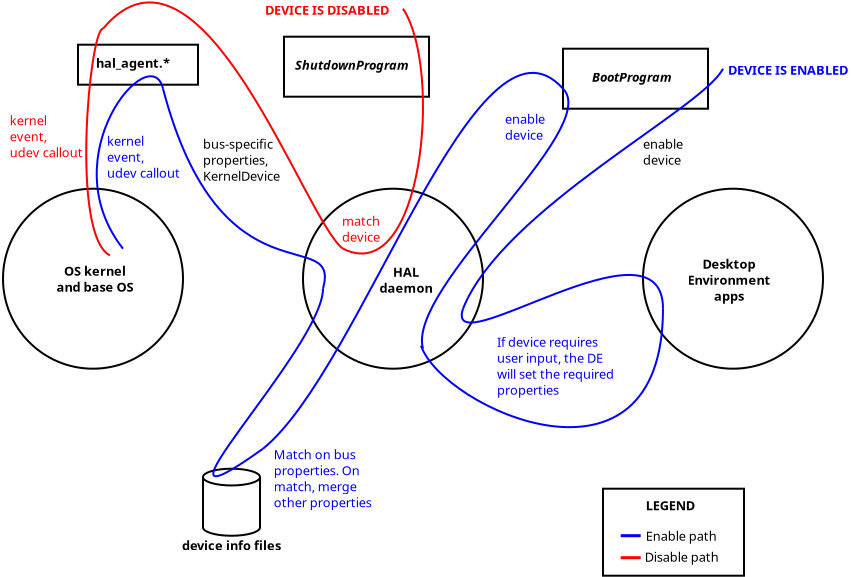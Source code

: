 <?xml version="1.0" encoding="UTF-8"?>
<dia:diagram xmlns:dia="http://www.lysator.liu.se/~alla/dia/"><dia:layer name="Background" visible="true"><dia:object type="Geometric - Perfect Circle" version="0" id="O0"><dia:attribute name="obj_pos"><dia:point val="16,9"/></dia:attribute><dia:attribute name="obj_bb"><dia:rectangle val="15.95,8.95;25.05,18.05"/></dia:attribute><dia:attribute name="elem_corner"><dia:point val="16,9"/></dia:attribute><dia:attribute name="elem_width"><dia:real val="9"/></dia:attribute><dia:attribute name="elem_height"><dia:real val="9"/></dia:attribute><dia:attribute name="show_background"><dia:boolean val="true"/></dia:attribute><dia:attribute name="flip_horizontal"><dia:boolean val="false"/></dia:attribute><dia:attribute name="flip_vertical"><dia:boolean val="false"/></dia:attribute><dia:attribute name="padding"><dia:real val="0.354"/></dia:attribute></dia:object><dia:object type="Standard - Box" version="0" id="O1"><dia:attribute name="obj_pos"><dia:point val="4.75,1.8"/></dia:attribute><dia:attribute name="obj_bb"><dia:rectangle val="4.7,1.75;10.8,3.85"/></dia:attribute><dia:attribute name="elem_corner"><dia:point val="4.75,1.8"/></dia:attribute><dia:attribute name="elem_width"><dia:real val="6"/></dia:attribute><dia:attribute name="elem_height"><dia:real val="2"/></dia:attribute><dia:attribute name="show_background"><dia:boolean val="true"/></dia:attribute></dia:object><dia:object type="Geometric - Perfect Circle" version="0" id="O2"><dia:attribute name="obj_pos"><dia:point val="33,9"/></dia:attribute><dia:attribute name="obj_bb"><dia:rectangle val="32.95,8.95;42.05,18.05"/></dia:attribute><dia:attribute name="elem_corner"><dia:point val="33,9"/></dia:attribute><dia:attribute name="elem_width"><dia:real val="9"/></dia:attribute><dia:attribute name="elem_height"><dia:real val="9"/></dia:attribute><dia:attribute name="show_background"><dia:boolean val="true"/></dia:attribute><dia:attribute name="flip_horizontal"><dia:boolean val="false"/></dia:attribute><dia:attribute name="flip_vertical"><dia:boolean val="false"/></dia:attribute><dia:attribute name="padding"><dia:real val="0.354"/></dia:attribute></dia:object><dia:object type="Standard - Text" version="0" id="O3"><dia:attribute name="obj_pos"><dia:point val="5.65,2.95"/></dia:attribute><dia:attribute name="obj_bb"><dia:rectangle val="5.65,2.3;9.65,3.3"/></dia:attribute><dia:attribute name="text"><dia:composite type="text"><dia:attribute name="string"><dia:string>#hal_agent.*#</dia:string></dia:attribute><dia:attribute name="font"><dia:font family="sans" style="80" name="Courier"/></dia:attribute><dia:attribute name="height"><dia:real val="0.8"/></dia:attribute><dia:attribute name="pos"><dia:point val="5.65,2.95"/></dia:attribute><dia:attribute name="color"><dia:color val="#000000"/></dia:attribute><dia:attribute name="alignment"><dia:enum val="0"/></dia:attribute></dia:composite></dia:attribute></dia:object><dia:object type="Standard - Text" version="0" id="O4"><dia:attribute name="obj_pos"><dia:point val="21.15,13.4"/></dia:attribute><dia:attribute name="obj_bb"><dia:rectangle val="19.7,12.75;22.6,14.55"/></dia:attribute><dia:attribute name="text"><dia:composite type="text"><dia:attribute name="string"><dia:string>#HAL
daemon#</dia:string></dia:attribute><dia:attribute name="font"><dia:font family="sans" style="80" name="Courier"/></dia:attribute><dia:attribute name="height"><dia:real val="0.8"/></dia:attribute><dia:attribute name="pos"><dia:point val="21.15,13.4"/></dia:attribute><dia:attribute name="color"><dia:color val="#000000"/></dia:attribute><dia:attribute name="alignment"><dia:enum val="1"/></dia:attribute></dia:composite></dia:attribute></dia:object><dia:object type="Standard - Text" version="0" id="O5"><dia:attribute name="obj_pos"><dia:point val="37.3,13"/></dia:attribute><dia:attribute name="obj_bb"><dia:rectangle val="35.075,12.35;39.525,14.95"/></dia:attribute><dia:attribute name="text"><dia:composite type="text"><dia:attribute name="string"><dia:string>#Desktop
Environment
apps#</dia:string></dia:attribute><dia:attribute name="font"><dia:font family="sans" style="80" name="Courier"/></dia:attribute><dia:attribute name="height"><dia:real val="0.8"/></dia:attribute><dia:attribute name="pos"><dia:point val="37.3,13"/></dia:attribute><dia:attribute name="color"><dia:color val="#000000"/></dia:attribute><dia:attribute name="alignment"><dia:enum val="1"/></dia:attribute></dia:composite></dia:attribute></dia:object><dia:object type="Standard - Box" version="0" id="O6"><dia:attribute name="obj_pos"><dia:point val="29,2"/></dia:attribute><dia:attribute name="obj_bb"><dia:rectangle val="28.95,1.95;36.3,5.05"/></dia:attribute><dia:attribute name="elem_corner"><dia:point val="29,2"/></dia:attribute><dia:attribute name="elem_width"><dia:real val="7.25"/></dia:attribute><dia:attribute name="elem_height"><dia:real val="3"/></dia:attribute><dia:attribute name="show_background"><dia:boolean val="true"/></dia:attribute></dia:object><dia:object type="Standard - Text" version="0" id="O7"><dia:attribute name="obj_pos"><dia:point val="30.45,3.65"/></dia:attribute><dia:attribute name="obj_bb"><dia:rectangle val="30.45,3;34.85,4"/></dia:attribute><dia:attribute name="text"><dia:composite type="text"><dia:attribute name="string"><dia:string>#BootProgram#</dia:string></dia:attribute><dia:attribute name="font"><dia:font family="sans" style="88" name="Courier"/></dia:attribute><dia:attribute name="height"><dia:real val="0.8"/></dia:attribute><dia:attribute name="pos"><dia:point val="30.45,3.65"/></dia:attribute><dia:attribute name="color"><dia:color val="#000000"/></dia:attribute><dia:attribute name="alignment"><dia:enum val="0"/></dia:attribute></dia:composite></dia:attribute></dia:object><dia:object type="Standard - Box" version="0" id="O8"><dia:attribute name="obj_pos"><dia:point val="15.05,1.4"/></dia:attribute><dia:attribute name="obj_bb"><dia:rectangle val="15,1.35;22.35,4.45"/></dia:attribute><dia:attribute name="elem_corner"><dia:point val="15.05,1.4"/></dia:attribute><dia:attribute name="elem_width"><dia:real val="7.25"/></dia:attribute><dia:attribute name="elem_height"><dia:real val="3"/></dia:attribute><dia:attribute name="show_background"><dia:boolean val="true"/></dia:attribute></dia:object><dia:object type="Standard - Text" version="0" id="O9"><dia:attribute name="obj_pos"><dia:point val="15.6,3.05"/></dia:attribute><dia:attribute name="obj_bb"><dia:rectangle val="15.6,2.4;21.8,3.4"/></dia:attribute><dia:attribute name="text"><dia:composite type="text"><dia:attribute name="string"><dia:string>#ShutdownProgram#</dia:string></dia:attribute><dia:attribute name="font"><dia:font family="sans" style="88" name="Courier"/></dia:attribute><dia:attribute name="height"><dia:real val="0.8"/></dia:attribute><dia:attribute name="pos"><dia:point val="15.6,3.05"/></dia:attribute><dia:attribute name="color"><dia:color val="#000000"/></dia:attribute><dia:attribute name="alignment"><dia:enum val="0"/></dia:attribute></dia:composite></dia:attribute></dia:object><dia:object type="Geometric - Perfect Circle" version="0" id="O10"><dia:attribute name="obj_pos"><dia:point val="1,9"/></dia:attribute><dia:attribute name="obj_bb"><dia:rectangle val="0.95,8.95;10.05,18.05"/></dia:attribute><dia:attribute name="elem_corner"><dia:point val="1,9"/></dia:attribute><dia:attribute name="elem_width"><dia:real val="9"/></dia:attribute><dia:attribute name="elem_height"><dia:real val="9"/></dia:attribute><dia:attribute name="show_background"><dia:boolean val="true"/></dia:attribute><dia:attribute name="flip_horizontal"><dia:boolean val="false"/></dia:attribute><dia:attribute name="flip_vertical"><dia:boolean val="false"/></dia:attribute><dia:attribute name="padding"><dia:real val="0.354"/></dia:attribute></dia:object><dia:object type="Standard - Text" version="0" id="O11"><dia:attribute name="obj_pos"><dia:point val="5.6,13.35"/></dia:attribute><dia:attribute name="obj_bb"><dia:rectangle val="3.35,12.7;7.85,14.5"/></dia:attribute><dia:attribute name="text"><dia:composite type="text"><dia:attribute name="string"><dia:string>#OS kernel
and base OS#</dia:string></dia:attribute><dia:attribute name="font"><dia:font family="sans" style="80" name="Courier"/></dia:attribute><dia:attribute name="height"><dia:real val="0.8"/></dia:attribute><dia:attribute name="pos"><dia:point val="5.6,13.35"/></dia:attribute><dia:attribute name="color"><dia:color val="#000000"/></dia:attribute><dia:attribute name="alignment"><dia:enum val="1"/></dia:attribute></dia:composite></dia:attribute></dia:object><dia:object type="Standard - BezierLine" version="0" id="O12"><dia:attribute name="obj_pos"><dia:point val="7,12"/></dia:attribute><dia:attribute name="obj_bb"><dia:rectangle val="5.636,3.328;9.06,12.07"/></dia:attribute><dia:attribute name="bez_points"><dia:point val="7,12"/><dia:point val="3.35,7.336"/><dia:point val="8.4,1.436"/><dia:point val="9,4"/></dia:attribute><dia:attribute name="corner_types"><dia:enum val="0"/><dia:enum val="0"/></dia:attribute><dia:attribute name="line_color"><dia:color val="#0000ff"/></dia:attribute></dia:object><dia:object type="Standard - BezierLine" version="0" id="O13"><dia:attribute name="obj_pos"><dia:point val="9,4"/></dia:attribute><dia:attribute name="obj_bb"><dia:rectangle val="8.939,3.939;17.144,14.062"/></dia:attribute><dia:attribute name="bez_points"><dia:point val="9,4"/><dia:point val="11.9,15.036"/><dia:point val="17.915,10.7"/><dia:point val="17,14"/></dia:attribute><dia:attribute name="corner_types"><dia:enum val="0"/><dia:enum val="0"/></dia:attribute><dia:attribute name="line_color"><dia:color val="#0000ff"/></dia:attribute></dia:object><dia:object type="Network - Storage" version="0" id="O14"><dia:attribute name="obj_pos"><dia:point val="11,23"/></dia:attribute><dia:attribute name="obj_bb"><dia:rectangle val="9.876,22.95;15.476,27.353"/></dia:attribute><dia:attribute name="elem_corner"><dia:point val="11,23"/></dia:attribute><dia:attribute name="elem_width"><dia:real val="2.85"/></dia:attribute><dia:attribute name="elem_height"><dia:real val="3.353"/></dia:attribute><dia:attribute name="show_background"><dia:boolean val="true"/></dia:attribute><dia:attribute name="flip_horizontal"><dia:boolean val="false"/></dia:attribute><dia:attribute name="flip_vertical"><dia:boolean val="false"/></dia:attribute><dia:attribute name="padding"><dia:real val="0.354"/></dia:attribute><dia:attribute name="text"><dia:composite type="text"><dia:attribute name="string"><dia:string>#device info files#</dia:string></dia:attribute><dia:attribute name="font"><dia:font family="sans" style="80" name="Courier"/></dia:attribute><dia:attribute name="height"><dia:real val="0.8"/></dia:attribute><dia:attribute name="pos"><dia:point val="12.677,27.003"/></dia:attribute><dia:attribute name="color"><dia:color val="#000000"/></dia:attribute><dia:attribute name="alignment"><dia:enum val="1"/></dia:attribute></dia:composite></dia:attribute></dia:object><dia:object type="Standard - BezierLine" version="0" id="O15"><dia:attribute name="obj_pos"><dia:point val="17,14"/></dia:attribute><dia:attribute name="obj_bb"><dia:rectangle val="11.463,13.95;17.05,23.427"/></dia:attribute><dia:attribute name="bez_points"><dia:point val="17,14"/><dia:point val="17,17"/><dia:point val="7,27"/><dia:point val="14,22"/></dia:attribute><dia:attribute name="corner_types"><dia:enum val="0"/><dia:enum val="0"/></dia:attribute><dia:attribute name="line_color"><dia:color val="#0000ff"/></dia:attribute></dia:object><dia:object type="Standard - BezierLine" version="0" id="O16"><dia:attribute name="obj_pos"><dia:point val="29,4"/></dia:attribute><dia:attribute name="obj_bb"><dia:rectangle val="13.93,3.158;29.071,22.07"/></dia:attribute><dia:attribute name="bez_points"><dia:point val="29,4"/><dia:point val="24.665,-0.85"/><dia:point val="18.965,18"/><dia:point val="14,22"/></dia:attribute><dia:attribute name="corner_types"><dia:enum val="0"/><dia:enum val="0"/></dia:attribute><dia:attribute name="line_color"><dia:color val="#0000ff"/></dia:attribute></dia:object><dia:object type="Standard - BezierLine" version="0" id="O17"><dia:attribute name="obj_pos"><dia:point val="29,4"/></dia:attribute><dia:attribute name="obj_bb"><dia:rectangle val="21.898,3.929;29.319,17.061"/></dia:attribute><dia:attribute name="bez_points"><dia:point val="29,4"/><dia:point val="31,6"/><dia:point val="21.15,13.936"/><dia:point val="22,17"/></dia:attribute><dia:attribute name="corner_types"><dia:enum val="0"/><dia:enum val="0"/></dia:attribute><dia:attribute name="line_color"><dia:color val="#0000ff"/></dia:attribute></dia:object><dia:object type="Standard - BezierLine" version="0" id="O18"><dia:attribute name="obj_pos"><dia:point val="34,15"/></dia:attribute><dia:attribute name="obj_bb"><dia:rectangle val="21.836,14.95;34.05,20.974"/></dia:attribute><dia:attribute name="bez_points"><dia:point val="34,15"/><dia:point val="34,25"/><dia:point val="23,20"/><dia:point val="21.9,16.85"/></dia:attribute><dia:attribute name="corner_types"><dia:enum val="0"/><dia:enum val="0"/></dia:attribute><dia:attribute name="line_color"><dia:color val="#0000ff"/></dia:attribute></dia:object><dia:object type="Standard - BezierLine" version="0" id="O19"><dia:attribute name="obj_pos"><dia:point val="34,15"/></dia:attribute><dia:attribute name="obj_bb"><dia:rectangle val="23.886,13.262;34.05,15.744"/></dia:attribute><dia:attribute name="bez_points"><dia:point val="34,15"/><dia:point val="34,10"/><dia:point val="23,18"/><dia:point val="24,15"/></dia:attribute><dia:attribute name="corner_types"><dia:enum val="0"/><dia:enum val="0"/></dia:attribute><dia:attribute name="line_color"><dia:color val="#0000ff"/></dia:attribute></dia:object><dia:object type="Standard - BezierLine" version="0" id="O20"><dia:attribute name="obj_pos"><dia:point val="24,15"/></dia:attribute><dia:attribute name="obj_bb"><dia:rectangle val="23.935,2.933;37.067,15.065"/></dia:attribute><dia:attribute name="bez_points"><dia:point val="24,15"/><dia:point val="26,10"/><dia:point val="36,5"/><dia:point val="37,3"/></dia:attribute><dia:attribute name="corner_types"><dia:enum val="0"/><dia:enum val="0"/></dia:attribute><dia:attribute name="line_color"><dia:color val="#0000ff"/></dia:attribute></dia:object><dia:object type="Standard - BezierLine" version="0" id="O21"><dia:attribute name="obj_pos"><dia:point val="6.35,12.336"/></dia:attribute><dia:attribute name="obj_bb"><dia:rectangle val="5.112,0.95;6.417,12.403"/></dia:attribute><dia:attribute name="bez_points"><dia:point val="6.35,12.336"/><dia:point val="4.35,11.336"/><dia:point val="5.336,1"/><dia:point val="6,1"/></dia:attribute><dia:attribute name="corner_types"><dia:enum val="0"/><dia:enum val="0"/></dia:attribute><dia:attribute name="line_color"><dia:color val="#ff0000"/></dia:attribute></dia:object><dia:object type="Standard - BezierLine" version="0" id="O22"><dia:attribute name="obj_pos"><dia:point val="18,12"/></dia:attribute><dia:attribute name="obj_bb"><dia:rectangle val="5.93,-0.364;18.07,12.07"/></dia:attribute><dia:attribute name="bez_points"><dia:point val="18,12"/><dia:point val="16.115,10.65"/><dia:point val="10.915,-4.85"/><dia:point val="6,1"/></dia:attribute><dia:attribute name="corner_types"><dia:enum val="0"/><dia:enum val="0"/></dia:attribute><dia:attribute name="line_color"><dia:color val="#ff0000"/></dia:attribute></dia:object><dia:object type="Standard - BezierLine" version="0" id="O23"><dia:attribute name="obj_pos"><dia:point val="18,12"/></dia:attribute><dia:attribute name="obj_bb"><dia:rectangle val="17.933,-0.069;21.069,12.291"/></dia:attribute><dia:attribute name="bez_points"><dia:point val="18,12"/><dia:point val="22,14"/><dia:point val="23,3"/><dia:point val="21,0"/></dia:attribute><dia:attribute name="corner_types"><dia:enum val="0"/><dia:enum val="0"/></dia:attribute><dia:attribute name="line_color"><dia:color val="#ff0000"/></dia:attribute></dia:object><dia:object type="Standard - Text" version="0" id="O24"><dia:attribute name="obj_pos"><dia:point val="6.2,6.85"/></dia:attribute><dia:attribute name="obj_bb"><dia:rectangle val="6.2,6.2;9.85,8.8"/></dia:attribute><dia:attribute name="text"><dia:composite type="text"><dia:attribute name="string"><dia:string>#kernel
event,
udev callout#</dia:string></dia:attribute><dia:attribute name="font"><dia:font family="sans" style="0" name="Courier"/></dia:attribute><dia:attribute name="height"><dia:real val="0.8"/></dia:attribute><dia:attribute name="pos"><dia:point val="6.2,6.85"/></dia:attribute><dia:attribute name="color"><dia:color val="#0000ff"/></dia:attribute><dia:attribute name="alignment"><dia:enum val="0"/></dia:attribute></dia:composite></dia:attribute></dia:object><dia:object type="Standard - Text" version="0" id="O25"><dia:attribute name="obj_pos"><dia:point val="1.34,5.83"/></dia:attribute><dia:attribute name="obj_bb"><dia:rectangle val="1.34,5.18;4.99,7.78"/></dia:attribute><dia:attribute name="text"><dia:composite type="text"><dia:attribute name="string"><dia:string>#kernel
event, 
udev callout#</dia:string></dia:attribute><dia:attribute name="font"><dia:font family="sans" style="0" name="Courier"/></dia:attribute><dia:attribute name="height"><dia:real val="0.8"/></dia:attribute><dia:attribute name="pos"><dia:point val="1.34,5.83"/></dia:attribute><dia:attribute name="color"><dia:color val="#ff0000"/></dia:attribute><dia:attribute name="alignment"><dia:enum val="0"/></dia:attribute></dia:composite></dia:attribute></dia:object><dia:object type="Standard - Text" version="0" id="O26"><dia:attribute name="obj_pos"><dia:point val="11,7"/></dia:attribute><dia:attribute name="obj_bb"><dia:rectangle val="11,6.35;15,8.95"/></dia:attribute><dia:attribute name="text"><dia:composite type="text"><dia:attribute name="string"><dia:string>#bus-specific
properties,
KernelDevice#</dia:string></dia:attribute><dia:attribute name="font"><dia:font family="sans" style="0" name="Courier"/></dia:attribute><dia:attribute name="height"><dia:real val="0.8"/></dia:attribute><dia:attribute name="pos"><dia:point val="11,7"/></dia:attribute><dia:attribute name="color"><dia:color val="#000000"/></dia:attribute><dia:attribute name="alignment"><dia:enum val="0"/></dia:attribute></dia:composite></dia:attribute></dia:object><dia:object type="Standard - Text" version="0" id="O27"><dia:attribute name="obj_pos"><dia:point val="14.54,22.53"/></dia:attribute><dia:attribute name="obj_bb"><dia:rectangle val="14.54,21.88;19.54,25.28"/></dia:attribute><dia:attribute name="text"><dia:composite type="text"><dia:attribute name="string"><dia:string>#Match on bus
properties. On
match, merge
other properties#</dia:string></dia:attribute><dia:attribute name="font"><dia:font family="sans" style="0" name="Courier"/></dia:attribute><dia:attribute name="height"><dia:real val="0.8"/></dia:attribute><dia:attribute name="pos"><dia:point val="14.54,22.53"/></dia:attribute><dia:attribute name="color"><dia:color val="#0000ff"/></dia:attribute><dia:attribute name="alignment"><dia:enum val="0"/></dia:attribute></dia:composite></dia:attribute></dia:object><dia:object type="Standard - Text" version="0" id="O28"><dia:attribute name="obj_pos"><dia:point val="26.1,5.75"/></dia:attribute><dia:attribute name="obj_bb"><dia:rectangle val="26.1,5.1;28.15,6.9"/></dia:attribute><dia:attribute name="text"><dia:composite type="text"><dia:attribute name="string"><dia:string>#enable
device#</dia:string></dia:attribute><dia:attribute name="font"><dia:font family="sans" style="0" name="Courier"/></dia:attribute><dia:attribute name="height"><dia:real val="0.8"/></dia:attribute><dia:attribute name="pos"><dia:point val="26.1,5.75"/></dia:attribute><dia:attribute name="color"><dia:color val="#0000ff"/></dia:attribute><dia:attribute name="alignment"><dia:enum val="0"/></dia:attribute></dia:composite></dia:attribute></dia:object><dia:object type="Standard - Text" version="0" id="O29"><dia:attribute name="obj_pos"><dia:point val="25.7,16.9"/></dia:attribute><dia:attribute name="obj_bb"><dia:rectangle val="25.7,16.229;31.771,19.692"/></dia:attribute><dia:attribute name="text"><dia:composite type="text"><dia:attribute name="string"><dia:string>#If device requires
user input, the DE 
will set the required
properties#</dia:string></dia:attribute><dia:attribute name="font"><dia:font family="sans" style="0" name="Courier"/></dia:attribute><dia:attribute name="height"><dia:real val="0.8"/></dia:attribute><dia:attribute name="pos"><dia:point val="25.7,16.9"/></dia:attribute><dia:attribute name="color"><dia:color val="#0000ff"/></dia:attribute><dia:attribute name="alignment"><dia:enum val="0"/></dia:attribute></dia:composite></dia:attribute></dia:object><dia:object type="Standard - Text" version="0" id="O30"><dia:attribute name="obj_pos"><dia:point val="37.25,3.3"/></dia:attribute><dia:attribute name="obj_bb"><dia:rectangle val="37.25,2.65;43.75,3.65"/></dia:attribute><dia:attribute name="text"><dia:composite type="text"><dia:attribute name="string"><dia:string>#DEVICE IS ENABLED#</dia:string></dia:attribute><dia:attribute name="font"><dia:font family="sans" style="80" name="Courier"/></dia:attribute><dia:attribute name="height"><dia:real val="0.8"/></dia:attribute><dia:attribute name="pos"><dia:point val="37.25,3.3"/></dia:attribute><dia:attribute name="color"><dia:color val="#0000ff"/></dia:attribute><dia:attribute name="alignment"><dia:enum val="0"/></dia:attribute></dia:composite></dia:attribute></dia:object><dia:object type="Standard - Text" version="0" id="O31"><dia:attribute name="obj_pos"><dia:point val="33,7"/></dia:attribute><dia:attribute name="obj_bb"><dia:rectangle val="33,6.35;35.05,8.15"/></dia:attribute><dia:attribute name="text"><dia:composite type="text"><dia:attribute name="string"><dia:string>#enable
device#</dia:string></dia:attribute><dia:attribute name="font"><dia:font family="sans" style="0" name="Courier"/></dia:attribute><dia:attribute name="height"><dia:real val="0.8"/></dia:attribute><dia:attribute name="pos"><dia:point val="33,7"/></dia:attribute><dia:attribute name="color"><dia:color val="#000000"/></dia:attribute><dia:attribute name="alignment"><dia:enum val="0"/></dia:attribute></dia:composite></dia:attribute></dia:object><dia:object type="Standard - Text" version="0" id="O32"><dia:attribute name="obj_pos"><dia:point val="14.1,0.3"/></dia:attribute><dia:attribute name="obj_bb"><dia:rectangle val="14.1,-0.35;20.85,0.65"/></dia:attribute><dia:attribute name="text"><dia:composite type="text"><dia:attribute name="string"><dia:string>#DEVICE IS DISABLED#</dia:string></dia:attribute><dia:attribute name="font"><dia:font family="sans" style="80" name="Courier"/></dia:attribute><dia:attribute name="height"><dia:real val="0.8"/></dia:attribute><dia:attribute name="pos"><dia:point val="14.1,0.3"/></dia:attribute><dia:attribute name="color"><dia:color val="#ff0000"/></dia:attribute><dia:attribute name="alignment"><dia:enum val="0"/></dia:attribute></dia:composite></dia:attribute></dia:object><dia:object type="Standard - Text" version="0" id="O33"><dia:attribute name="obj_pos"><dia:point val="17.95,10.85"/></dia:attribute><dia:attribute name="obj_bb"><dia:rectangle val="17.95,10.2;20,12"/></dia:attribute><dia:attribute name="text"><dia:composite type="text"><dia:attribute name="string"><dia:string>#match
device#</dia:string></dia:attribute><dia:attribute name="font"><dia:font family="sans" style="0" name="Courier"/></dia:attribute><dia:attribute name="height"><dia:real val="0.8"/></dia:attribute><dia:attribute name="pos"><dia:point val="17.95,10.85"/></dia:attribute><dia:attribute name="color"><dia:color val="#ff0000"/></dia:attribute><dia:attribute name="alignment"><dia:enum val="0"/></dia:attribute></dia:composite></dia:attribute></dia:object><dia:object type="Standard - Box" version="0" id="O34"><dia:attribute name="obj_pos"><dia:point val="31,24"/></dia:attribute><dia:attribute name="obj_bb"><dia:rectangle val="30.95,23.95;38.1,28.4"/></dia:attribute><dia:attribute name="elem_corner"><dia:point val="31,24"/></dia:attribute><dia:attribute name="elem_width"><dia:real val="7.05"/></dia:attribute><dia:attribute name="elem_height"><dia:real val="4.35"/></dia:attribute><dia:attribute name="show_background"><dia:boolean val="true"/></dia:attribute></dia:object><dia:object type="Standard - Line" version="0" id="O35"><dia:attribute name="obj_pos"><dia:point val="31.885,26.35"/></dia:attribute><dia:attribute name="obj_bb"><dia:rectangle val="31.81,26.275;32.96,26.425"/></dia:attribute><dia:attribute name="conn_endpoints"><dia:point val="31.885,26.35"/><dia:point val="32.885,26.35"/></dia:attribute><dia:attribute name="numcp"><dia:int val="1"/></dia:attribute><dia:attribute name="line_color"><dia:color val="#0000ff"/></dia:attribute><dia:attribute name="line_width"><dia:real val="0.15"/></dia:attribute></dia:object><dia:object type="Standard - Line" version="0" id="O36"><dia:attribute name="obj_pos"><dia:point val="31.885,27.45"/></dia:attribute><dia:attribute name="obj_bb"><dia:rectangle val="31.81,27.375;32.96,27.525"/></dia:attribute><dia:attribute name="conn_endpoints"><dia:point val="31.885,27.45"/><dia:point val="32.885,27.45"/></dia:attribute><dia:attribute name="numcp"><dia:int val="1"/></dia:attribute><dia:attribute name="line_color"><dia:color val="#ff0000"/></dia:attribute><dia:attribute name="line_width"><dia:real val="0.15"/></dia:attribute></dia:object><dia:object type="Standard - Text" version="0" id="O37"><dia:attribute name="obj_pos"><dia:point val="33.135,26.6"/></dia:attribute><dia:attribute name="obj_bb"><dia:rectangle val="33.135,25.95;36.635,26.95"/></dia:attribute><dia:attribute name="text"><dia:composite type="text"><dia:attribute name="string"><dia:string>#Enable path#</dia:string></dia:attribute><dia:attribute name="font"><dia:font family="sans" style="0" name="Courier"/></dia:attribute><dia:attribute name="height"><dia:real val="0.8"/></dia:attribute><dia:attribute name="pos"><dia:point val="33.135,26.6"/></dia:attribute><dia:attribute name="color"><dia:color val="#000000"/></dia:attribute><dia:attribute name="alignment"><dia:enum val="0"/></dia:attribute></dia:composite></dia:attribute></dia:object><dia:object type="Standard - Text" version="0" id="O38"><dia:attribute name="obj_pos"><dia:point val="33.085,27.65"/></dia:attribute><dia:attribute name="obj_bb"><dia:rectangle val="33.085,27;36.835,28"/></dia:attribute><dia:attribute name="text"><dia:composite type="text"><dia:attribute name="string"><dia:string>#Disable path#</dia:string></dia:attribute><dia:attribute name="font"><dia:font family="sans" style="0" name="Courier"/></dia:attribute><dia:attribute name="height"><dia:real val="0.8"/></dia:attribute><dia:attribute name="pos"><dia:point val="33.085,27.65"/></dia:attribute><dia:attribute name="color"><dia:color val="#000000"/></dia:attribute><dia:attribute name="alignment"><dia:enum val="0"/></dia:attribute></dia:composite></dia:attribute></dia:object><dia:object type="Standard - Text" version="0" id="O39"><dia:attribute name="obj_pos"><dia:point val="33.14,25.08"/></dia:attribute><dia:attribute name="obj_bb"><dia:rectangle val="33.14,24.43;35.79,25.43"/></dia:attribute><dia:attribute name="text"><dia:composite type="text"><dia:attribute name="string"><dia:string>#LEGEND#</dia:string></dia:attribute><dia:attribute name="font"><dia:font family="sans" style="80" name="Courier"/></dia:attribute><dia:attribute name="height"><dia:real val="0.8"/></dia:attribute><dia:attribute name="pos"><dia:point val="33.14,25.08"/></dia:attribute><dia:attribute name="color"><dia:color val="#000000"/></dia:attribute><dia:attribute name="alignment"><dia:enum val="0"/></dia:attribute></dia:composite></dia:attribute></dia:object></dia:layer></dia:diagram>
